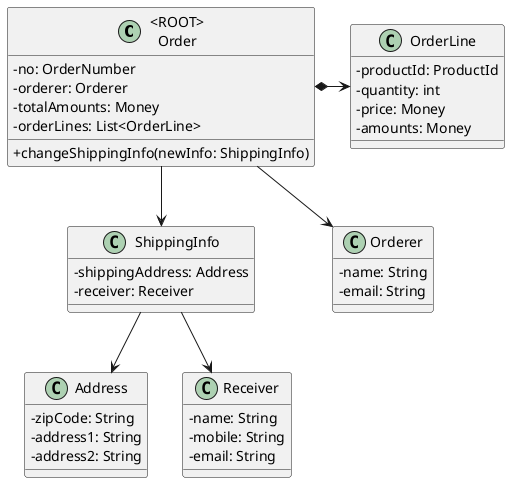@startuml

skinparam ClassAttributeIconSize 0

class "<ROOT>\nOrder" as a {
    -no: OrderNumber
    -orderer: Orderer
    -totalAmounts: Money
    -orderLines: List<OrderLine>
    +changeShippingInfo(newInfo: ShippingInfo)
}

class "ShippingInfo" as b {
    -shippingAddress: Address
    -receiver: Receiver
}

class "Address" as c {
    -zipCode: String
    -address1: String
    -address2: String
}

class "Receiver" as d {
    -name: String
    -mobile: String
    -email: String
}

class "OrderLine" as e {
    -productId: ProductId
    -quantity: int
    -price: Money
    -amounts: Money
}

class "Orderer" as f {
    -name: String
    -email: String
}

e -[hidden]down- f

a -down-> b
b -down-> c
b -down-> d

a *-right-> e
a -right-> f

@enduml